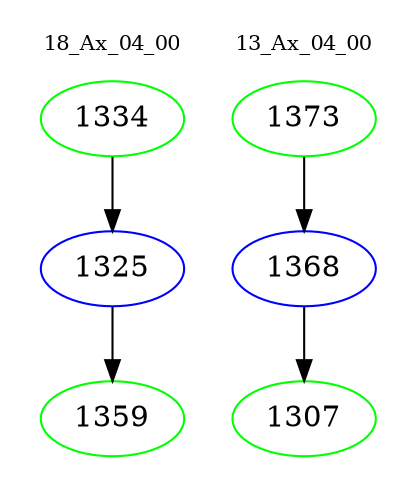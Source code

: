digraph{
subgraph cluster_0 {
color = white
label = "18_Ax_04_00";
fontsize=10;
T0_1334 [label="1334", color="green"]
T0_1334 -> T0_1325 [color="black"]
T0_1325 [label="1325", color="blue"]
T0_1325 -> T0_1359 [color="black"]
T0_1359 [label="1359", color="green"]
}
subgraph cluster_1 {
color = white
label = "13_Ax_04_00";
fontsize=10;
T1_1373 [label="1373", color="green"]
T1_1373 -> T1_1368 [color="black"]
T1_1368 [label="1368", color="blue"]
T1_1368 -> T1_1307 [color="black"]
T1_1307 [label="1307", color="green"]
}
}
